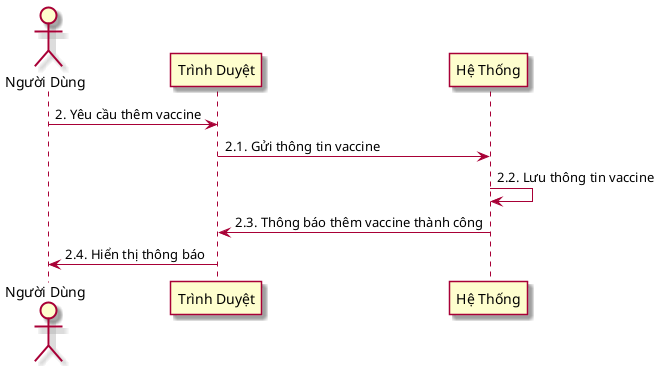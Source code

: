 @startuml

skin rose
actor "Người Dùng" as User
participant "Trình Duyệt" as Browser
participant "Hệ Thống" as Server

User -> Browser: 2. Yêu cầu thêm vaccine
Browser -> Server: 2.1. Gửi thông tin vaccine
Server -> Server: 2.2. Lưu thông tin vaccine
Server -> Browser: 2.3. Thông báo thêm vaccine thành công
Browser -> User: 2.4. Hiển thị thông báo
@enduml
